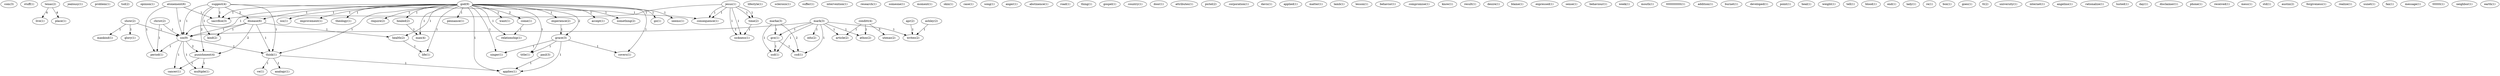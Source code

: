 digraph G {
  com [ label="com(3)" ];
  stuff [ label="stuff(1)" ];
  texas [ label="texas(2)" ];
  live [ label="live(1)" ];
  place [ label="place(1)" ];
  jealousy [ label="jealousy(1)" ];
  problem [ label="problem(1)" ];
  tsd [ label="tsd(2)" ];
  opinion [ label="opinion(1)" ];
  show [ label="show(2)" ];
  mankind [ label="mankind(1)" ];
  glory [ label="glory(1)" ];
  sin [ label="sin(9)" ];
  marka [ label="marka(3)" ];
  gcx [ label="gcx(1)" ];
  csd [ label="csd(1)" ];
  ssd [ label="ssd(1)" ];
  lifestyle [ label="lifestyle(1)" ];
  atonement [ label="atonement(6)" ];
  period [ label="period(1)" ];
  sacrifice [ label="sacrifice(3)" ];
  suggest [ label="suggest(4)" ];
  disease [ label="disease(6)" ];
  think [ label="think(1)" ];
  punishment [ label="punishment(4)" ];
  consequence [ label="consequence(1)" ];
  kind [ label="kind(2)" ];
  sclerosis [ label="sclerosis(1)" ];
  suffer [ label="suffer(1)" ];
  intervention [ label="intervention(1)" ];
  research [ label="research(1)" ];
  someone [ label="someone(1)" ];
  conditt [ label="conditt(4)" ];
  article [ label="article(2)" ];
  athos [ label="athos(2)" ];
  utexas [ label="utexas(2)" ];
  moment [ label="moment(1)" ];
  skin [ label="skin(1)" ];
  case [ label="case(1)" ];
  song [ label="song(1)" ];
  anger [ label="anger(1)" ];
  abstinence [ label="abstinence(1)" ];
  road [ label="road(1)" ];
  thing [ label="thing(1)" ];
  gospel [ label="gospel(1)" ];
  country [ label="country(1)" ];
  door [ label="door(1)" ];
  attributes [ label="attributes(1)" ];
  pictel [ label="pictel(2)" ];
  corporation [ label="corporation(1)" ];
  god [ label="god(9)" ];
  accept [ label="accept(1)" ];
  something [ label="something(2)" ];
  experience [ label="experience(2)" ];
  go [ label="go(1)" ];
  seems [ label="seems(1)" ];
  grace [ label="grace(3)" ];
  isn [ label="isn(1)" ];
  improvement [ label="improvement(1)" ];
  theology [ label="theology(1)" ];
  healed [ label="healed(2)" ];
  require [ label="require(2)" ];
  health [ label="health(2)" ];
  man [ label="man(4)" ];
  pennance [ label="pennance(1)" ];
  come [ label="come(1)" ];
  title [ label="title(1)" ];
  covers [ label="covers(1)" ];
  singer [ label="singer(1)" ];
  want [ label="want(1)" ];
  life [ label="life(1)" ];
  applies [ label="applies(1)" ];
  relationship [ label="relationship(1)" ];
  mark [ label="mark(3)" ];
  edu [ label="edu(2)" ];
  writes [ label="writes(2)" ];
  davis [ label="davis(1)" ];
  applied [ label="applied(1)" ];
  matter [ label="matter(1)" ];
  lamb [ label="lamb(1)" ];
  lesson [ label="lesson(1)" ];
  behavior [ label="behavior(1)" ];
  compromise [ label="compromise(1)" ];
  know [ label="know(1)" ];
  result [ label="result(1)" ];
  christ [ label="christ(2)" ];
  desire [ label="desire(1)" ];
  blame [ label="blame(1)" ];
  apr [ label="apr(2)" ];
  expressed [ label="expressed(1)" ];
  cancer [ label="cancer(1)" ];
  multiple [ label="multiple(1)" ];
  sense [ label="sense(1)" ];
  behaviour [ label="behaviour(1)" ];
  week [ label="week(1)" ];
  analogy [ label="analogy(1)" ];
  ve [ label="ve(1)" ];
  mouth [ label="mouth(1)" ];
  ttttttttttttt [ label="ttttttttttttt(1)" ];
  addition [ label="addition(1)" ];
  burnet [ label="burnet(1)" ];
  developed [ label="developed(1)" ];
  point [ label="point(1)" ];
  heal [ label="heal(1)" ];
  weight [ label="weight(1)" ];
  tell [ label="tell(1)" ];
  blood [ label="blood(1)" ];
  end [ label="end(1)" ];
  lady [ label="lady(1)" ];
  re [ label="re(1)" ];
  box [ label="box(1)" ];
  goes [ label="goes(1)" ];
  tt [ label="tt(2)" ];
  university [ label="university(1)" ];
  internet [ label="internet(1)" ];
  angelino [ label="angelino(1)" ];
  rationalize [ label="rationalize(1)" ];
  lusted [ label="lusted(1)" ];
  day [ label="day(1)" ];
  disclaimer [ label="disclaimer(1)" ];
  phone [ label="phone(1)" ];
  received [ label="received(1)" ];
  ashley [ label="ashley(2)" ];
  mess [ label="mess(1)" ];
  std [ label="std(1)" ];
  austin [ label="austin(2)" ];
  jesus [ label="jesus(5)" ];
  time [ label="time(2)" ];
  sickness [ label="sickness(1)" ];
  forgiveness [ label="forgiveness(1)" ];
  realize [ label="realize(1)" ];
  uunet [ label="uunet(1)" ];
  fax [ label="fax(1)" ];
  message [ label="message(1)" ];
  ttttttt [ label="ttttttt(1)" ];
  jesus [ label="jesus(1)" ];
  neighbor [ label="neighbor(1)" ];
  paul [ label="paul(3)" ];
  earth [ label="earth(1)" ];
  texas -> live [ label="4" ];
  texas -> place [ label="4" ];
  show -> mankind [ label="1" ];
  show -> glory [ label="1" ];
  show -> sin [ label="1" ];
  marka -> gcx [ label="1" ];
  marka -> csd [ label="2" ];
  marka -> ssd [ label="1" ];
  atonement -> sin [ label="3" ];
  atonement -> period [ label="1" ];
  atonement -> sacrifice [ label="1" ];
  suggest -> disease [ label="2" ];
  suggest -> sin [ label="1" ];
  suggest -> think [ label="1" ];
  suggest -> punishment [ label="2" ];
  suggest -> sacrifice [ label="1" ];
  suggest -> consequence [ label="1" ];
  suggest -> kind [ label="1" ];
  conditt -> article [ label="1" ];
  conditt -> athos [ label="1" ];
  conditt -> utexas [ label="3" ];
  god -> accept [ label="1" ];
  god -> something [ label="1" ];
  god -> disease [ label="1" ];
  god -> experience [ label="1" ];
  god -> go [ label="1" ];
  god -> sin [ label="1" ];
  god -> seems [ label="1" ];
  god -> think [ label="1" ];
  god -> grace [ label="2" ];
  god -> isn [ label="1" ];
  god -> improvement [ label="1" ];
  god -> theology [ label="1" ];
  god -> healed [ label="1" ];
  god -> require [ label="1" ];
  god -> health [ label="1" ];
  god -> man [ label="1" ];
  god -> pennance [ label="1" ];
  god -> come [ label="2" ];
  god -> title [ label="1" ];
  god -> sacrifice [ label="1" ];
  god -> covers [ label="1" ];
  god -> singer [ label="1" ];
  god -> want [ label="1" ];
  god -> life [ label="1" ];
  god -> applies [ label="1" ];
  god -> relationship [ label="1" ];
  mark -> article [ label="1" ];
  mark -> gcx [ label="1" ];
  mark -> csd [ label="1" ];
  mark -> sin [ label="1" ];
  mark -> athos [ label="1" ];
  mark -> edu [ label="1" ];
  mark -> ssd [ label="1" ];
  mark -> writes [ label="1" ];
  disease -> sin [ label="1" ];
  disease -> think [ label="1" ];
  disease -> punishment [ label="2" ];
  disease -> health [ label="1" ];
  disease -> kind [ label="1" ];
  christ -> sin [ label="1" ];
  christ -> period [ label="1" ];
  gcx -> csd [ label="1" ];
  gcx -> ssd [ label="1" ];
  experience -> grace [ label="1" ];
  apr -> writes [ label="1" ];
  sin -> think [ label="1" ];
  sin -> punishment [ label="2" ];
  sin -> period [ label="1" ];
  sin -> cancer [ label="1" ];
  sin -> multiple [ label="1" ];
  think -> analogy [ label="1" ];
  think -> applies [ label="1" ];
  think -> ve [ label="1" ];
  grace -> title [ label="1" ];
  grace -> covers [ label="1" ];
  grace -> singer [ label="1" ];
  grace -> applies [ label="1" ];
  punishment -> cancer [ label="1" ];
  punishment -> multiple [ label="1" ];
  healed -> man [ label="1" ];
  health -> life [ label="1" ];
  come -> relationship [ label="1" ];
  ashley -> writes [ label="1" ];
  jesus -> sacrifice [ label="1" ];
  jesus -> consequence [ label="1" ];
  jesus -> time [ label="1" ];
  jesus -> sickness [ label="1" ];
  jesus -> consequence [ label="1" ];
  jesus -> time [ label="1" ];
  jesus -> sickness [ label="1" ];
  time -> sickness [ label="1" ];
  paul -> applies [ label="1" ];
}
